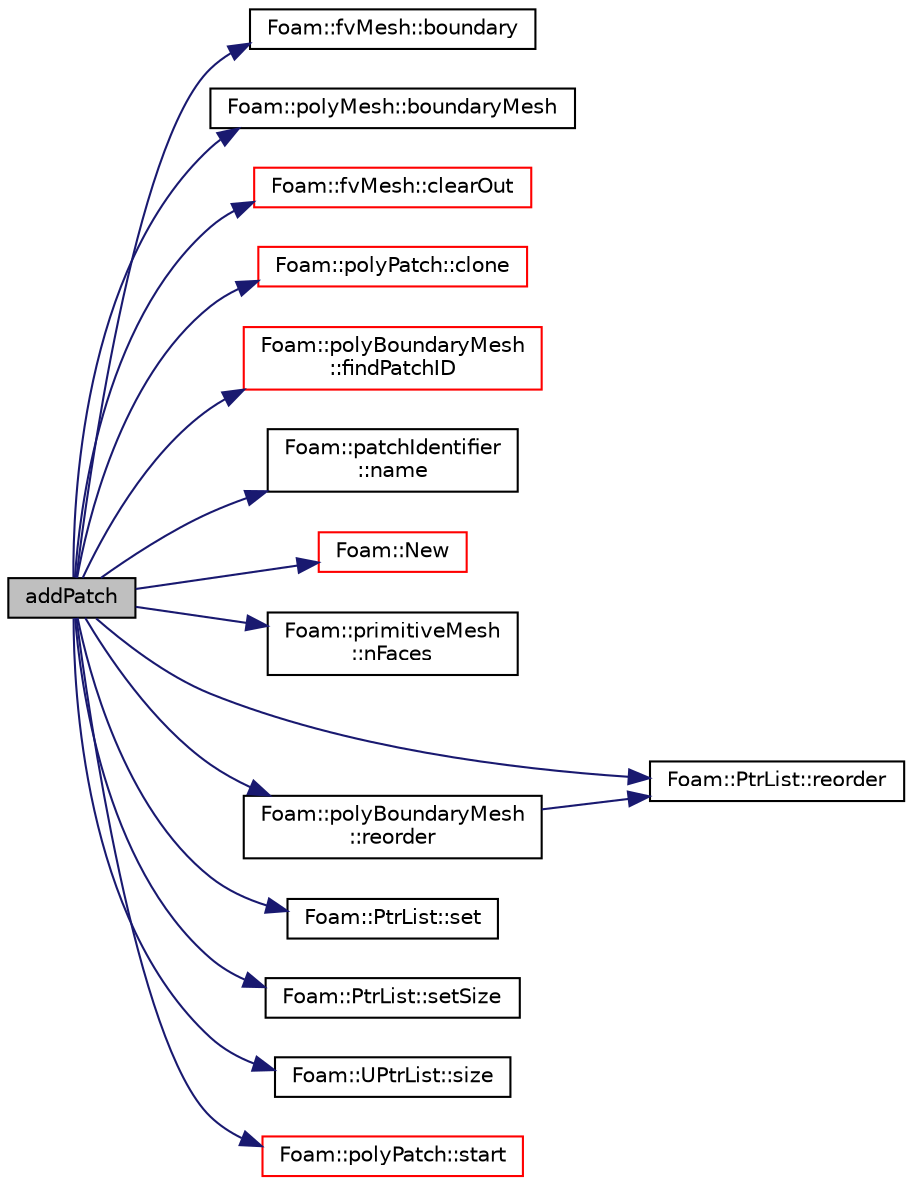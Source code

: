 digraph "addPatch"
{
  bgcolor="transparent";
  edge [fontname="Helvetica",fontsize="10",labelfontname="Helvetica",labelfontsize="10"];
  node [fontname="Helvetica",fontsize="10",shape=record];
  rankdir="LR";
  Node0 [label="addPatch",height=0.2,width=0.4,color="black", fillcolor="grey75", style="filled", fontcolor="black"];
  Node0 -> Node1 [color="midnightblue",fontsize="10",style="solid",fontname="Helvetica"];
  Node1 [label="Foam::fvMesh::boundary",height=0.2,width=0.4,color="black",URL="$a23593.html#a1fc8b179063cf5d6805da64ff1975126",tooltip="Return reference to boundary mesh. "];
  Node0 -> Node2 [color="midnightblue",fontsize="10",style="solid",fontname="Helvetica"];
  Node2 [label="Foam::polyMesh::boundaryMesh",height=0.2,width=0.4,color="black",URL="$a28565.html#a9f2b68c134340291eda6197f47f25484",tooltip="Return boundary mesh. "];
  Node0 -> Node3 [color="midnightblue",fontsize="10",style="solid",fontname="Helvetica"];
  Node3 [label="Foam::fvMesh::clearOut",height=0.2,width=0.4,color="red",URL="$a23593.html#af320697688df08f1438d37a86bcaf25d",tooltip="Clear all geometry and addressing. "];
  Node0 -> Node13 [color="midnightblue",fontsize="10",style="solid",fontname="Helvetica"];
  Node13 [label="Foam::polyPatch::clone",height=0.2,width=0.4,color="red",URL="$a28633.html#adbf8c0a436d777bd346c3ab2a4b087df",tooltip="Construct and return a clone, resetting the boundary mesh. "];
  Node0 -> Node16 [color="midnightblue",fontsize="10",style="solid",fontname="Helvetica"];
  Node16 [label="Foam::polyBoundaryMesh\l::findPatchID",height=0.2,width=0.4,color="red",URL="$a28557.html#ac89fe0aab9fe12bd4f0d3807495fe72b",tooltip="Find patch index given a name. "];
  Node0 -> Node20 [color="midnightblue",fontsize="10",style="solid",fontname="Helvetica"];
  Node20 [label="Foam::patchIdentifier\l::name",height=0.2,width=0.4,color="black",URL="$a28273.html#acc80e00a8ac919288fb55bd14cc88bf6",tooltip="Return name. "];
  Node0 -> Node21 [color="midnightblue",fontsize="10",style="solid",fontname="Helvetica"];
  Node21 [label="Foam::New",height=0.2,width=0.4,color="red",URL="$a21851.html#a9d62cf14554c95e83f83f14909d9e0ec"];
  Node0 -> Node136 [color="midnightblue",fontsize="10",style="solid",fontname="Helvetica"];
  Node136 [label="Foam::primitiveMesh\l::nFaces",height=0.2,width=0.4,color="black",URL="$a28685.html#abe602c985a3c9ffa67176e969e77ca6f"];
  Node0 -> Node206 [color="midnightblue",fontsize="10",style="solid",fontname="Helvetica"];
  Node206 [label="Foam::PtrList::reorder",height=0.2,width=0.4,color="black",URL="$a27029.html#a7d239b46753df3dec8b986f9172316af",tooltip="Reorders elements. Ordering does not have to be done in. "];
  Node0 -> Node205 [color="midnightblue",fontsize="10",style="solid",fontname="Helvetica"];
  Node205 [label="Foam::polyBoundaryMesh\l::reorder",height=0.2,width=0.4,color="black",URL="$a28557.html#a95c28578fe12550673a1a0917d8fb7f7",tooltip="Reorders patches. Ordering does not have to be done in. "];
  Node205 -> Node206 [color="midnightblue",fontsize="10",style="solid",fontname="Helvetica"];
  Node0 -> Node302 [color="midnightblue",fontsize="10",style="solid",fontname="Helvetica"];
  Node302 [label="Foam::PtrList::set",height=0.2,width=0.4,color="black",URL="$a27029.html#a2d4fe99e7a41d6359b3c1946995622a0",tooltip="Is element set. "];
  Node0 -> Node194 [color="midnightblue",fontsize="10",style="solid",fontname="Helvetica"];
  Node194 [label="Foam::PtrList::setSize",height=0.2,width=0.4,color="black",URL="$a27029.html#aedb985ffeaf1bdbfeccc2a8730405703",tooltip="Reset size of PtrList. If extending the PtrList, new entries are. "];
  Node0 -> Node334 [color="midnightblue",fontsize="10",style="solid",fontname="Helvetica"];
  Node334 [label="Foam::UPtrList::size",height=0.2,width=0.4,color="black",URL="$a27101.html#a47b3bf30da1eb3ab8076b5fbe00e0494",tooltip="Return the number of elements in the UPtrList. "];
  Node0 -> Node335 [color="midnightblue",fontsize="10",style="solid",fontname="Helvetica"];
  Node335 [label="Foam::polyPatch::start",height=0.2,width=0.4,color="red",URL="$a28633.html#a6bfd3e3abb11e98bdb4b98671cec1234",tooltip="Return start label of this patch in the polyMesh face list. "];
}
